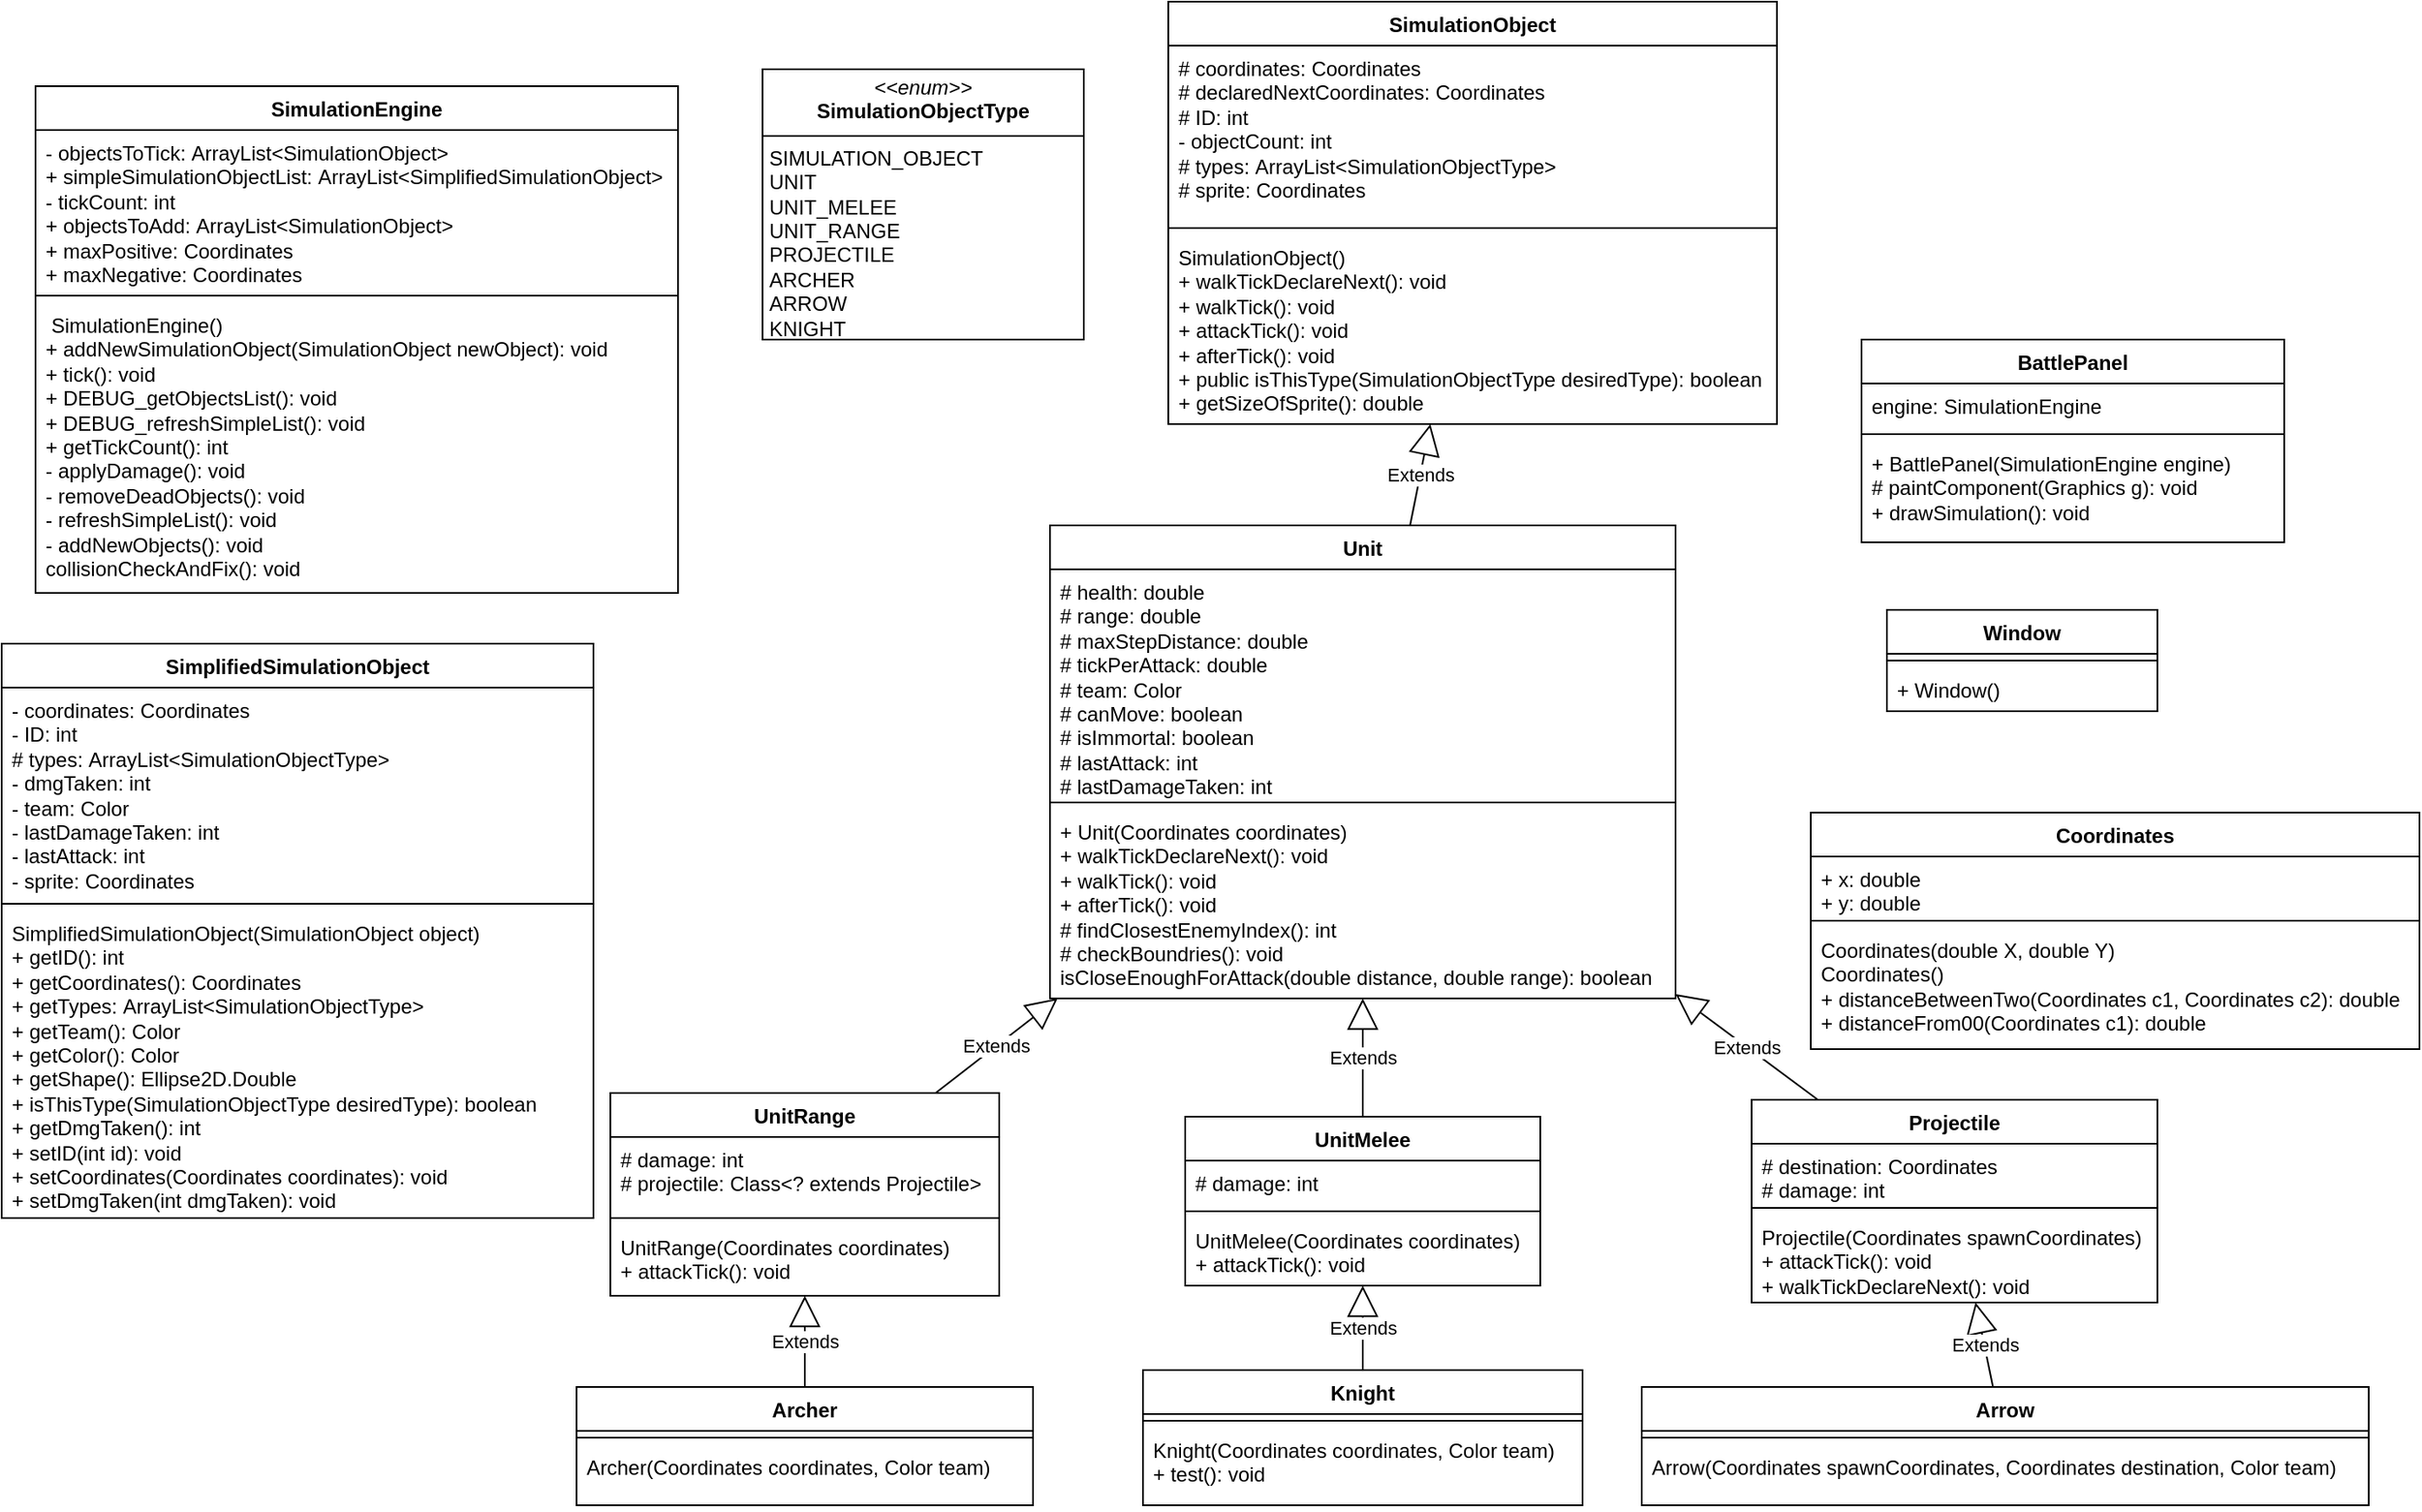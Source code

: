 <mxfile version="24.4.6" type="device">
  <diagram name="Strona-1" id="lEt11y_BzUivfWNDFgGl">
    <mxGraphModel dx="2442" dy="857" grid="1" gridSize="10" guides="1" tooltips="1" connect="1" arrows="1" fold="1" page="1" pageScale="1" pageWidth="827" pageHeight="1169" math="0" shadow="0">
      <root>
        <mxCell id="0" />
        <mxCell id="1" parent="0" />
        <mxCell id="4bKGu_DiQ6m4CuO-Czcq-1" value="SimulationEngine" style="swimlane;fontStyle=1;align=center;verticalAlign=top;childLayout=stackLayout;horizontal=1;startSize=26;horizontalStack=0;resizeParent=1;resizeParentMax=0;resizeLast=0;collapsible=1;marginBottom=0;whiteSpace=wrap;html=1;" parent="1" vertex="1">
          <mxGeometry x="-320" y="50" width="380" height="300" as="geometry">
            <mxRectangle x="-90" y="120" width="130" height="30" as="alternateBounds" />
          </mxGeometry>
        </mxCell>
        <mxCell id="4bKGu_DiQ6m4CuO-Czcq-2" value="- objectsToTick:&amp;nbsp;ArrayList&amp;lt;SimulationObject&amp;gt;&lt;br&gt;+ simpleSimulationObjectList:&amp;nbsp;ArrayList&amp;lt;SimplifiedSimulationObject&amp;gt;&lt;br&gt;- tickCount: int&lt;br&gt;+ objectsToAdd:&amp;nbsp;ArrayList&amp;lt;SimulationObject&amp;gt;&lt;br&gt;+ maxPositive: Coordinates&lt;br&gt;+ maxNegative: Coordinates&lt;div&gt;&lt;br/&gt;&lt;/div&gt;" style="text;strokeColor=none;fillColor=none;align=left;verticalAlign=top;spacingLeft=4;spacingRight=4;overflow=hidden;rotatable=0;points=[[0,0.5],[1,0.5]];portConstraint=eastwest;whiteSpace=wrap;html=1;" parent="4bKGu_DiQ6m4CuO-Czcq-1" vertex="1">
          <mxGeometry y="26" width="380" height="94" as="geometry" />
        </mxCell>
        <mxCell id="4bKGu_DiQ6m4CuO-Czcq-3" value="" style="line;strokeWidth=1;fillColor=none;align=left;verticalAlign=middle;spacingTop=-1;spacingLeft=3;spacingRight=3;rotatable=0;labelPosition=right;points=[];portConstraint=eastwest;strokeColor=inherit;" parent="4bKGu_DiQ6m4CuO-Czcq-1" vertex="1">
          <mxGeometry y="120" width="380" height="8" as="geometry" />
        </mxCell>
        <mxCell id="4bKGu_DiQ6m4CuO-Czcq-4" value="&amp;nbsp;SimulationEngine()&lt;div&gt;+&amp;nbsp;addNewSimulationObject(SimulationObject newObject): void&lt;br&gt;+ tick(): void&lt;br&gt;+&amp;nbsp;DEBUG_getObjectsList(): void&lt;br&gt;+&amp;nbsp;DEBUG_refreshSimpleList(): void&lt;br&gt;+&amp;nbsp;getTickCount(): int&lt;br&gt;-&amp;nbsp;applyDamage(): void&lt;br&gt;-&amp;nbsp;removeDeadObjects(): void&lt;br&gt;-&amp;nbsp;refreshSimpleList(): void&lt;br&gt;-&amp;nbsp;addNewObjects(): void&lt;br&gt;collisionCheckAndFix(): void&lt;br&gt;&lt;br&gt;&lt;/div&gt;" style="text;strokeColor=none;fillColor=none;align=left;verticalAlign=top;spacingLeft=4;spacingRight=4;overflow=hidden;rotatable=0;points=[[0,0.5],[1,0.5]];portConstraint=eastwest;whiteSpace=wrap;html=1;" parent="4bKGu_DiQ6m4CuO-Czcq-1" vertex="1">
          <mxGeometry y="128" width="380" height="172" as="geometry" />
        </mxCell>
        <mxCell id="4bKGu_DiQ6m4CuO-Czcq-5" value="Coordinates" style="swimlane;fontStyle=1;align=center;verticalAlign=top;childLayout=stackLayout;horizontal=1;startSize=26;horizontalStack=0;resizeParent=1;resizeParentMax=0;resizeLast=0;collapsible=1;marginBottom=0;whiteSpace=wrap;html=1;" parent="1" vertex="1">
          <mxGeometry x="730" y="480" width="360" height="140" as="geometry" />
        </mxCell>
        <mxCell id="4bKGu_DiQ6m4CuO-Czcq-6" value="+ x: double&lt;br&gt;+ y: double&lt;div&gt;&lt;br&gt;&lt;/div&gt;" style="text;strokeColor=none;fillColor=none;align=left;verticalAlign=top;spacingLeft=4;spacingRight=4;overflow=hidden;rotatable=0;points=[[0,0.5],[1,0.5]];portConstraint=eastwest;whiteSpace=wrap;html=1;" parent="4bKGu_DiQ6m4CuO-Czcq-5" vertex="1">
          <mxGeometry y="26" width="360" height="34" as="geometry" />
        </mxCell>
        <mxCell id="4bKGu_DiQ6m4CuO-Czcq-7" value="" style="line;strokeWidth=1;fillColor=none;align=left;verticalAlign=middle;spacingTop=-1;spacingLeft=3;spacingRight=3;rotatable=0;labelPosition=right;points=[];portConstraint=eastwest;strokeColor=inherit;" parent="4bKGu_DiQ6m4CuO-Czcq-5" vertex="1">
          <mxGeometry y="60" width="360" height="8" as="geometry" />
        </mxCell>
        <mxCell id="4bKGu_DiQ6m4CuO-Czcq-8" value="Coordinates(double X, double Y)&lt;div&gt;Coordinates()&lt;br&gt;+&amp;nbsp;distanceBetweenTwo(Coordinates c1, Coordinates c2): double&lt;br&gt;+&amp;nbsp;distanceFrom00(Coordinates c1): double&lt;/div&gt;" style="text;strokeColor=none;fillColor=none;align=left;verticalAlign=top;spacingLeft=4;spacingRight=4;overflow=hidden;rotatable=0;points=[[0,0.5],[1,0.5]];portConstraint=eastwest;whiteSpace=wrap;html=1;" parent="4bKGu_DiQ6m4CuO-Czcq-5" vertex="1">
          <mxGeometry y="68" width="360" height="72" as="geometry" />
        </mxCell>
        <mxCell id="4bKGu_DiQ6m4CuO-Czcq-9" value="Archer" style="swimlane;fontStyle=1;align=center;verticalAlign=top;childLayout=stackLayout;horizontal=1;startSize=26;horizontalStack=0;resizeParent=1;resizeParentMax=0;resizeLast=0;collapsible=1;marginBottom=0;whiteSpace=wrap;html=1;" parent="1" vertex="1">
          <mxGeometry y="820" width="270" height="70" as="geometry" />
        </mxCell>
        <mxCell id="4bKGu_DiQ6m4CuO-Czcq-11" value="" style="line;strokeWidth=1;fillColor=none;align=left;verticalAlign=middle;spacingTop=-1;spacingLeft=3;spacingRight=3;rotatable=0;labelPosition=right;points=[];portConstraint=eastwest;strokeColor=inherit;" parent="4bKGu_DiQ6m4CuO-Czcq-9" vertex="1">
          <mxGeometry y="26" width="270" height="8" as="geometry" />
        </mxCell>
        <mxCell id="4bKGu_DiQ6m4CuO-Czcq-12" value="Archer(Coordinates coordinates, Color team)" style="text;strokeColor=none;fillColor=none;align=left;verticalAlign=top;spacingLeft=4;spacingRight=4;overflow=hidden;rotatable=0;points=[[0,0.5],[1,0.5]];portConstraint=eastwest;whiteSpace=wrap;html=1;" parent="4bKGu_DiQ6m4CuO-Czcq-9" vertex="1">
          <mxGeometry y="34" width="270" height="36" as="geometry" />
        </mxCell>
        <mxCell id="4bKGu_DiQ6m4CuO-Czcq-13" value="BattlePanel" style="swimlane;fontStyle=1;align=center;verticalAlign=top;childLayout=stackLayout;horizontal=1;startSize=26;horizontalStack=0;resizeParent=1;resizeParentMax=0;resizeLast=0;collapsible=1;marginBottom=0;whiteSpace=wrap;html=1;" parent="1" vertex="1">
          <mxGeometry x="760" y="200" width="250" height="120" as="geometry" />
        </mxCell>
        <mxCell id="4bKGu_DiQ6m4CuO-Czcq-14" value="engine: SimulationEngine" style="text;strokeColor=none;fillColor=none;align=left;verticalAlign=top;spacingLeft=4;spacingRight=4;overflow=hidden;rotatable=0;points=[[0,0.5],[1,0.5]];portConstraint=eastwest;whiteSpace=wrap;html=1;" parent="4bKGu_DiQ6m4CuO-Czcq-13" vertex="1">
          <mxGeometry y="26" width="250" height="26" as="geometry" />
        </mxCell>
        <mxCell id="4bKGu_DiQ6m4CuO-Czcq-15" value="" style="line;strokeWidth=1;fillColor=none;align=left;verticalAlign=middle;spacingTop=-1;spacingLeft=3;spacingRight=3;rotatable=0;labelPosition=right;points=[];portConstraint=eastwest;strokeColor=inherit;" parent="4bKGu_DiQ6m4CuO-Czcq-13" vertex="1">
          <mxGeometry y="52" width="250" height="8" as="geometry" />
        </mxCell>
        <mxCell id="4bKGu_DiQ6m4CuO-Czcq-16" value="+&amp;nbsp;BattlePanel(SimulationEngine engine)&lt;br&gt;#&amp;nbsp;paintComponent(Graphics g): void&lt;br&gt;+&amp;nbsp;drawSimulation(): void" style="text;strokeColor=none;fillColor=none;align=left;verticalAlign=top;spacingLeft=4;spacingRight=4;overflow=hidden;rotatable=0;points=[[0,0.5],[1,0.5]];portConstraint=eastwest;whiteSpace=wrap;html=1;" parent="4bKGu_DiQ6m4CuO-Czcq-13" vertex="1">
          <mxGeometry y="60" width="250" height="60" as="geometry" />
        </mxCell>
        <mxCell id="4bKGu_DiQ6m4CuO-Czcq-21" value="Arrow" style="swimlane;fontStyle=1;align=center;verticalAlign=top;childLayout=stackLayout;horizontal=1;startSize=26;horizontalStack=0;resizeParent=1;resizeParentMax=0;resizeLast=0;collapsible=1;marginBottom=0;whiteSpace=wrap;html=1;" parent="1" vertex="1">
          <mxGeometry x="630" y="820" width="430" height="70" as="geometry" />
        </mxCell>
        <mxCell id="4bKGu_DiQ6m4CuO-Czcq-23" value="" style="line;strokeWidth=1;fillColor=none;align=left;verticalAlign=middle;spacingTop=-1;spacingLeft=3;spacingRight=3;rotatable=0;labelPosition=right;points=[];portConstraint=eastwest;strokeColor=inherit;" parent="4bKGu_DiQ6m4CuO-Czcq-21" vertex="1">
          <mxGeometry y="26" width="430" height="8" as="geometry" />
        </mxCell>
        <mxCell id="4bKGu_DiQ6m4CuO-Czcq-24" value="Arrow(Coordinates spawnCoordinates, Coordinates destination, Color team)" style="text;strokeColor=none;fillColor=none;align=left;verticalAlign=top;spacingLeft=4;spacingRight=4;overflow=hidden;rotatable=0;points=[[0,0.5],[1,0.5]];portConstraint=eastwest;whiteSpace=wrap;html=1;" parent="4bKGu_DiQ6m4CuO-Czcq-21" vertex="1">
          <mxGeometry y="34" width="430" height="36" as="geometry" />
        </mxCell>
        <mxCell id="4bKGu_DiQ6m4CuO-Czcq-25" value="Knight" style="swimlane;fontStyle=1;align=center;verticalAlign=top;childLayout=stackLayout;horizontal=1;startSize=26;horizontalStack=0;resizeParent=1;resizeParentMax=0;resizeLast=0;collapsible=1;marginBottom=0;whiteSpace=wrap;html=1;" parent="1" vertex="1">
          <mxGeometry x="335" y="810" width="260" height="80" as="geometry" />
        </mxCell>
        <mxCell id="4bKGu_DiQ6m4CuO-Czcq-27" value="" style="line;strokeWidth=1;fillColor=none;align=left;verticalAlign=middle;spacingTop=-1;spacingLeft=3;spacingRight=3;rotatable=0;labelPosition=right;points=[];portConstraint=eastwest;strokeColor=inherit;" parent="4bKGu_DiQ6m4CuO-Czcq-25" vertex="1">
          <mxGeometry y="26" width="260" height="8" as="geometry" />
        </mxCell>
        <mxCell id="4bKGu_DiQ6m4CuO-Czcq-28" value="Knight(Coordinates coordinates, Color team)&lt;div&gt;+ test(): void&lt;/div&gt;" style="text;strokeColor=none;fillColor=none;align=left;verticalAlign=top;spacingLeft=4;spacingRight=4;overflow=hidden;rotatable=0;points=[[0,0.5],[1,0.5]];portConstraint=eastwest;whiteSpace=wrap;html=1;" parent="4bKGu_DiQ6m4CuO-Czcq-25" vertex="1">
          <mxGeometry y="34" width="260" height="46" as="geometry" />
        </mxCell>
        <mxCell id="4bKGu_DiQ6m4CuO-Czcq-33" value="SimplifiedSimulationObject" style="swimlane;fontStyle=1;align=center;verticalAlign=top;childLayout=stackLayout;horizontal=1;startSize=26;horizontalStack=0;resizeParent=1;resizeParentMax=0;resizeLast=0;collapsible=1;marginBottom=0;whiteSpace=wrap;html=1;" parent="1" vertex="1">
          <mxGeometry x="-340" y="380" width="350" height="340" as="geometry">
            <mxRectangle x="-130" y="554" width="180" height="30" as="alternateBounds" />
          </mxGeometry>
        </mxCell>
        <mxCell id="4bKGu_DiQ6m4CuO-Czcq-34" value="- coordinates: Coordinates&lt;div&gt;- ID: int&lt;br&gt;# types:&amp;nbsp;ArrayList&amp;lt;SimulationObjectType&amp;gt;&lt;br&gt;- dmgTaken: int&lt;br&gt;- team: Color&lt;br&gt;- lastDamageTaken: int&lt;br&gt;- lastAttack: int&lt;br&gt;- sprite: Coordinates&lt;br&gt;&lt;br&gt;&lt;/div&gt;" style="text;strokeColor=none;fillColor=none;align=left;verticalAlign=top;spacingLeft=4;spacingRight=4;overflow=hidden;rotatable=0;points=[[0,0.5],[1,0.5]];portConstraint=eastwest;whiteSpace=wrap;html=1;" parent="4bKGu_DiQ6m4CuO-Czcq-33" vertex="1">
          <mxGeometry y="26" width="350" height="124" as="geometry" />
        </mxCell>
        <mxCell id="4bKGu_DiQ6m4CuO-Czcq-35" value="" style="line;strokeWidth=1;fillColor=none;align=left;verticalAlign=middle;spacingTop=-1;spacingLeft=3;spacingRight=3;rotatable=0;labelPosition=right;points=[];portConstraint=eastwest;strokeColor=inherit;" parent="4bKGu_DiQ6m4CuO-Czcq-33" vertex="1">
          <mxGeometry y="150" width="350" height="8" as="geometry" />
        </mxCell>
        <mxCell id="4bKGu_DiQ6m4CuO-Czcq-36" value="SimplifiedSimulationObject(SimulationObject object)&lt;br&gt;+&amp;nbsp;getID(): int&lt;br&gt;+&amp;nbsp;getCoordinates(): Coordinates&lt;br&gt;+ getTypes:&amp;nbsp;ArrayList&amp;lt;SimulationObjectType&amp;gt;&lt;div&gt;+&amp;nbsp;getTeam(): Color&lt;br&gt;+ getColor(): Color&lt;br&gt;+ getShape():&amp;nbsp;Ellipse2D.Double&lt;br&gt;+&amp;nbsp;isThisType(SimulationObjectType desiredType): boolean&lt;br&gt;+ getDmgTaken(): int&lt;br&gt;+ setID(int id): void&lt;br&gt;+&amp;nbsp;setCoordinates(Coordinates coordinates): void&lt;br&gt;+&amp;nbsp;setDmgTaken(int dmgTaken): void&lt;/div&gt;" style="text;strokeColor=none;fillColor=none;align=left;verticalAlign=top;spacingLeft=4;spacingRight=4;overflow=hidden;rotatable=0;points=[[0,0.5],[1,0.5]];portConstraint=eastwest;whiteSpace=wrap;html=1;" parent="4bKGu_DiQ6m4CuO-Czcq-33" vertex="1">
          <mxGeometry y="158" width="350" height="182" as="geometry" />
        </mxCell>
        <mxCell id="4bKGu_DiQ6m4CuO-Czcq-37" value="Projectile" style="swimlane;fontStyle=1;align=center;verticalAlign=top;childLayout=stackLayout;horizontal=1;startSize=26;horizontalStack=0;resizeParent=1;resizeParentMax=0;resizeLast=0;collapsible=1;marginBottom=0;whiteSpace=wrap;html=1;" parent="1" vertex="1">
          <mxGeometry x="695" y="650" width="240" height="120" as="geometry" />
        </mxCell>
        <mxCell id="4bKGu_DiQ6m4CuO-Czcq-38" value="# destination: Coordinates&lt;br&gt;# damage: int" style="text;strokeColor=none;fillColor=none;align=left;verticalAlign=top;spacingLeft=4;spacingRight=4;overflow=hidden;rotatable=0;points=[[0,0.5],[1,0.5]];portConstraint=eastwest;whiteSpace=wrap;html=1;" parent="4bKGu_DiQ6m4CuO-Czcq-37" vertex="1">
          <mxGeometry y="26" width="240" height="34" as="geometry" />
        </mxCell>
        <mxCell id="4bKGu_DiQ6m4CuO-Czcq-39" value="" style="line;strokeWidth=1;fillColor=none;align=left;verticalAlign=middle;spacingTop=-1;spacingLeft=3;spacingRight=3;rotatable=0;labelPosition=right;points=[];portConstraint=eastwest;strokeColor=inherit;" parent="4bKGu_DiQ6m4CuO-Czcq-37" vertex="1">
          <mxGeometry y="60" width="240" height="8" as="geometry" />
        </mxCell>
        <mxCell id="4bKGu_DiQ6m4CuO-Czcq-40" value="Projectile(Coordinates spawnCoordinates)&lt;br&gt;+&amp;nbsp;attackTick(): void&lt;br&gt;+&amp;nbsp;walkTickDeclareNext(): void" style="text;strokeColor=none;fillColor=none;align=left;verticalAlign=top;spacingLeft=4;spacingRight=4;overflow=hidden;rotatable=0;points=[[0,0.5],[1,0.5]];portConstraint=eastwest;whiteSpace=wrap;html=1;" parent="4bKGu_DiQ6m4CuO-Czcq-37" vertex="1">
          <mxGeometry y="68" width="240" height="52" as="geometry" />
        </mxCell>
        <mxCell id="4bKGu_DiQ6m4CuO-Czcq-41" value="SimulationObject" style="swimlane;fontStyle=1;align=center;verticalAlign=top;childLayout=stackLayout;horizontal=1;startSize=26;horizontalStack=0;resizeParent=1;resizeParentMax=0;resizeLast=0;collapsible=1;marginBottom=0;whiteSpace=wrap;html=1;" parent="1" vertex="1">
          <mxGeometry x="350" width="360" height="250" as="geometry" />
        </mxCell>
        <mxCell id="4bKGu_DiQ6m4CuO-Czcq-42" value="# coordinates: Coordinates&lt;br&gt;# declaredNextCoordinates: Coordinates&lt;br&gt;# ID: int&lt;br&gt;- objectCount: int&lt;br&gt;# types:&amp;nbsp;ArrayList&amp;lt;SimulationObjectType&amp;gt;&lt;br&gt;# sprite: Coordinates&lt;br&gt;&lt;div&gt;&lt;br&gt;&lt;/div&gt;" style="text;strokeColor=none;fillColor=none;align=left;verticalAlign=top;spacingLeft=4;spacingRight=4;overflow=hidden;rotatable=0;points=[[0,0.5],[1,0.5]];portConstraint=eastwest;whiteSpace=wrap;html=1;" parent="4bKGu_DiQ6m4CuO-Czcq-41" vertex="1">
          <mxGeometry y="26" width="360" height="104" as="geometry" />
        </mxCell>
        <mxCell id="4bKGu_DiQ6m4CuO-Czcq-43" value="" style="line;strokeWidth=1;fillColor=none;align=left;verticalAlign=middle;spacingTop=-1;spacingLeft=3;spacingRight=3;rotatable=0;labelPosition=right;points=[];portConstraint=eastwest;strokeColor=inherit;" parent="4bKGu_DiQ6m4CuO-Czcq-41" vertex="1">
          <mxGeometry y="130" width="360" height="8" as="geometry" />
        </mxCell>
        <mxCell id="4bKGu_DiQ6m4CuO-Czcq-44" value="SimulationObject()&lt;div&gt;+ walkTickDeclareNext(): void&lt;br&gt;+ walkTick(): void&lt;br&gt;+ attackTick(): void&lt;br&gt;+ afterTick(): void&lt;br&gt;+ public&amp;nbsp;isThisType(SimulationObjectType desiredType): boolean&lt;br&gt;+&amp;nbsp;getSizeOfSprite(): double&lt;/div&gt;" style="text;strokeColor=none;fillColor=none;align=left;verticalAlign=top;spacingLeft=4;spacingRight=4;overflow=hidden;rotatable=0;points=[[0,0.5],[1,0.5]];portConstraint=eastwest;whiteSpace=wrap;html=1;" parent="4bKGu_DiQ6m4CuO-Czcq-41" vertex="1">
          <mxGeometry y="138" width="360" height="112" as="geometry" />
        </mxCell>
        <mxCell id="4bKGu_DiQ6m4CuO-Czcq-49" value="Unit" style="swimlane;fontStyle=1;align=center;verticalAlign=top;childLayout=stackLayout;horizontal=1;startSize=26;horizontalStack=0;resizeParent=1;resizeParentMax=0;resizeLast=0;collapsible=1;marginBottom=0;whiteSpace=wrap;html=1;" parent="1" vertex="1">
          <mxGeometry x="280" y="310" width="370" height="280" as="geometry" />
        </mxCell>
        <mxCell id="4bKGu_DiQ6m4CuO-Czcq-50" value="# health: double&lt;br&gt;# range: double&lt;br&gt;# maxStepDistance: double&lt;br&gt;# tickPerAttack: double&lt;br&gt;# team: Color&lt;br&gt;# canMove: boolean&lt;br&gt;# isImmortal: boolean&lt;br&gt;# lastAttack: int&lt;br&gt;# lastDamageTaken: int" style="text;strokeColor=none;fillColor=none;align=left;verticalAlign=top;spacingLeft=4;spacingRight=4;overflow=hidden;rotatable=0;points=[[0,0.5],[1,0.5]];portConstraint=eastwest;whiteSpace=wrap;html=1;" parent="4bKGu_DiQ6m4CuO-Czcq-49" vertex="1">
          <mxGeometry y="26" width="370" height="134" as="geometry" />
        </mxCell>
        <mxCell id="4bKGu_DiQ6m4CuO-Czcq-51" value="" style="line;strokeWidth=1;fillColor=none;align=left;verticalAlign=middle;spacingTop=-1;spacingLeft=3;spacingRight=3;rotatable=0;labelPosition=right;points=[];portConstraint=eastwest;strokeColor=inherit;" parent="4bKGu_DiQ6m4CuO-Czcq-49" vertex="1">
          <mxGeometry y="160" width="370" height="8" as="geometry" />
        </mxCell>
        <mxCell id="4bKGu_DiQ6m4CuO-Czcq-52" value="+&amp;nbsp;Unit(Coordinates coordinates)&lt;br&gt;+&amp;nbsp;walkTickDeclareNext(): void&lt;br&gt;+&amp;nbsp;walkTick(): void&lt;br&gt;+&amp;nbsp;afterTick(): void&lt;br&gt;#&amp;nbsp;findClosestEnemyIndex(): int&lt;div&gt;#&amp;nbsp;checkBoundries(): void&lt;br&gt;isCloseEnoughForAttack(double distance, double range): boolean&lt;br&gt;&lt;/div&gt;" style="text;strokeColor=none;fillColor=none;align=left;verticalAlign=top;spacingLeft=4;spacingRight=4;overflow=hidden;rotatable=0;points=[[0,0.5],[1,0.5]];portConstraint=eastwest;whiteSpace=wrap;html=1;" parent="4bKGu_DiQ6m4CuO-Czcq-49" vertex="1">
          <mxGeometry y="168" width="370" height="112" as="geometry" />
        </mxCell>
        <mxCell id="4bKGu_DiQ6m4CuO-Czcq-53" value="UnitMelee" style="swimlane;fontStyle=1;align=center;verticalAlign=top;childLayout=stackLayout;horizontal=1;startSize=26;horizontalStack=0;resizeParent=1;resizeParentMax=0;resizeLast=0;collapsible=1;marginBottom=0;whiteSpace=wrap;html=1;" parent="1" vertex="1">
          <mxGeometry x="360" y="660" width="210" height="100" as="geometry" />
        </mxCell>
        <mxCell id="4bKGu_DiQ6m4CuO-Czcq-54" value="# damage: int" style="text;strokeColor=none;fillColor=none;align=left;verticalAlign=top;spacingLeft=4;spacingRight=4;overflow=hidden;rotatable=0;points=[[0,0.5],[1,0.5]];portConstraint=eastwest;whiteSpace=wrap;html=1;" parent="4bKGu_DiQ6m4CuO-Czcq-53" vertex="1">
          <mxGeometry y="26" width="210" height="26" as="geometry" />
        </mxCell>
        <mxCell id="4bKGu_DiQ6m4CuO-Czcq-55" value="" style="line;strokeWidth=1;fillColor=none;align=left;verticalAlign=middle;spacingTop=-1;spacingLeft=3;spacingRight=3;rotatable=0;labelPosition=right;points=[];portConstraint=eastwest;strokeColor=inherit;" parent="4bKGu_DiQ6m4CuO-Czcq-53" vertex="1">
          <mxGeometry y="52" width="210" height="8" as="geometry" />
        </mxCell>
        <mxCell id="4bKGu_DiQ6m4CuO-Czcq-56" value="UnitMelee(Coordinates coordinates)&lt;br&gt;+&amp;nbsp;attackTick(): void" style="text;strokeColor=none;fillColor=none;align=left;verticalAlign=top;spacingLeft=4;spacingRight=4;overflow=hidden;rotatable=0;points=[[0,0.5],[1,0.5]];portConstraint=eastwest;whiteSpace=wrap;html=1;" parent="4bKGu_DiQ6m4CuO-Czcq-53" vertex="1">
          <mxGeometry y="60" width="210" height="40" as="geometry" />
        </mxCell>
        <mxCell id="4bKGu_DiQ6m4CuO-Czcq-57" value="UnitRange" style="swimlane;fontStyle=1;align=center;verticalAlign=top;childLayout=stackLayout;horizontal=1;startSize=26;horizontalStack=0;resizeParent=1;resizeParentMax=0;resizeLast=0;collapsible=1;marginBottom=0;whiteSpace=wrap;html=1;" parent="1" vertex="1">
          <mxGeometry x="20" y="646" width="230" height="120" as="geometry" />
        </mxCell>
        <mxCell id="4bKGu_DiQ6m4CuO-Czcq-58" value="# damage: int&lt;div&gt;# projectile:&amp;nbsp;Class&amp;lt;? extends Projectile&amp;gt;&lt;/div&gt;" style="text;strokeColor=none;fillColor=none;align=left;verticalAlign=top;spacingLeft=4;spacingRight=4;overflow=hidden;rotatable=0;points=[[0,0.5],[1,0.5]];portConstraint=eastwest;whiteSpace=wrap;html=1;" parent="4bKGu_DiQ6m4CuO-Czcq-57" vertex="1">
          <mxGeometry y="26" width="230" height="44" as="geometry" />
        </mxCell>
        <mxCell id="4bKGu_DiQ6m4CuO-Czcq-59" value="" style="line;strokeWidth=1;fillColor=none;align=left;verticalAlign=middle;spacingTop=-1;spacingLeft=3;spacingRight=3;rotatable=0;labelPosition=right;points=[];portConstraint=eastwest;strokeColor=inherit;" parent="4bKGu_DiQ6m4CuO-Czcq-57" vertex="1">
          <mxGeometry y="70" width="230" height="8" as="geometry" />
        </mxCell>
        <mxCell id="4bKGu_DiQ6m4CuO-Czcq-60" value="UnitRange(Coordinates coordinates)&lt;br&gt;+&amp;nbsp;attackTick(): void" style="text;strokeColor=none;fillColor=none;align=left;verticalAlign=top;spacingLeft=4;spacingRight=4;overflow=hidden;rotatable=0;points=[[0,0.5],[1,0.5]];portConstraint=eastwest;whiteSpace=wrap;html=1;" parent="4bKGu_DiQ6m4CuO-Czcq-57" vertex="1">
          <mxGeometry y="78" width="230" height="42" as="geometry" />
        </mxCell>
        <mxCell id="4bKGu_DiQ6m4CuO-Czcq-61" value="Window" style="swimlane;fontStyle=1;align=center;verticalAlign=top;childLayout=stackLayout;horizontal=1;startSize=26;horizontalStack=0;resizeParent=1;resizeParentMax=0;resizeLast=0;collapsible=1;marginBottom=0;whiteSpace=wrap;html=1;" parent="1" vertex="1">
          <mxGeometry x="775" y="360" width="160" height="60" as="geometry" />
        </mxCell>
        <mxCell id="4bKGu_DiQ6m4CuO-Czcq-63" value="" style="line;strokeWidth=1;fillColor=none;align=left;verticalAlign=middle;spacingTop=-1;spacingLeft=3;spacingRight=3;rotatable=0;labelPosition=right;points=[];portConstraint=eastwest;strokeColor=inherit;" parent="4bKGu_DiQ6m4CuO-Czcq-61" vertex="1">
          <mxGeometry y="26" width="160" height="8" as="geometry" />
        </mxCell>
        <mxCell id="4bKGu_DiQ6m4CuO-Czcq-64" value="+ Window()" style="text;strokeColor=none;fillColor=none;align=left;verticalAlign=top;spacingLeft=4;spacingRight=4;overflow=hidden;rotatable=0;points=[[0,0.5],[1,0.5]];portConstraint=eastwest;whiteSpace=wrap;html=1;" parent="4bKGu_DiQ6m4CuO-Czcq-61" vertex="1">
          <mxGeometry y="34" width="160" height="26" as="geometry" />
        </mxCell>
        <mxCell id="4bKGu_DiQ6m4CuO-Czcq-65" value="Extends" style="endArrow=block;endSize=16;endFill=0;html=1;rounded=0;exitX=0.5;exitY=0;exitDx=0;exitDy=0;" parent="1" source="4bKGu_DiQ6m4CuO-Czcq-9" target="4bKGu_DiQ6m4CuO-Czcq-60" edge="1">
          <mxGeometry width="160" relative="1" as="geometry">
            <mxPoint x="110" y="710" as="sourcePoint" />
            <mxPoint x="270" y="710" as="targetPoint" />
          </mxGeometry>
        </mxCell>
        <mxCell id="4bKGu_DiQ6m4CuO-Czcq-66" value="Extends" style="endArrow=block;endSize=16;endFill=0;html=1;rounded=0;" parent="1" source="4bKGu_DiQ6m4CuO-Czcq-53" target="4bKGu_DiQ6m4CuO-Czcq-49" edge="1">
          <mxGeometry width="160" relative="1" as="geometry">
            <mxPoint x="330" y="570" as="sourcePoint" />
            <mxPoint x="490" y="570" as="targetPoint" />
          </mxGeometry>
        </mxCell>
        <mxCell id="4bKGu_DiQ6m4CuO-Czcq-67" value="Extends" style="endArrow=block;endSize=16;endFill=0;html=1;rounded=0;" parent="1" source="4bKGu_DiQ6m4CuO-Czcq-57" target="4bKGu_DiQ6m4CuO-Czcq-49" edge="1">
          <mxGeometry width="160" relative="1" as="geometry">
            <mxPoint x="330" y="570" as="sourcePoint" />
            <mxPoint x="410" y="630" as="targetPoint" />
          </mxGeometry>
        </mxCell>
        <mxCell id="4bKGu_DiQ6m4CuO-Czcq-68" value="Extends" style="endArrow=block;endSize=16;endFill=0;html=1;rounded=0;" parent="1" source="4bKGu_DiQ6m4CuO-Czcq-25" target="4bKGu_DiQ6m4CuO-Czcq-53" edge="1">
          <mxGeometry width="160" relative="1" as="geometry">
            <mxPoint x="330" y="750" as="sourcePoint" />
            <mxPoint x="490" y="750" as="targetPoint" />
          </mxGeometry>
        </mxCell>
        <mxCell id="4bKGu_DiQ6m4CuO-Czcq-69" value="Extends" style="endArrow=block;endSize=16;endFill=0;html=1;rounded=0;" parent="1" source="4bKGu_DiQ6m4CuO-Czcq-37" target="4bKGu_DiQ6m4CuO-Czcq-49" edge="1">
          <mxGeometry width="160" relative="1" as="geometry">
            <mxPoint x="330" y="590" as="sourcePoint" />
            <mxPoint x="490" y="590" as="targetPoint" />
          </mxGeometry>
        </mxCell>
        <mxCell id="4bKGu_DiQ6m4CuO-Czcq-70" value="Extends" style="endArrow=block;endSize=16;endFill=0;html=1;rounded=0;" parent="1" source="4bKGu_DiQ6m4CuO-Czcq-21" target="4bKGu_DiQ6m4CuO-Czcq-37" edge="1">
          <mxGeometry width="160" relative="1" as="geometry">
            <mxPoint x="330" y="670" as="sourcePoint" />
            <mxPoint x="490" y="670" as="targetPoint" />
          </mxGeometry>
        </mxCell>
        <mxCell id="4bKGu_DiQ6m4CuO-Czcq-71" value="Extends" style="endArrow=block;endSize=16;endFill=0;html=1;rounded=0;" parent="1" source="4bKGu_DiQ6m4CuO-Czcq-49" target="4bKGu_DiQ6m4CuO-Czcq-41" edge="1">
          <mxGeometry width="160" relative="1" as="geometry">
            <mxPoint x="330" y="490" as="sourcePoint" />
            <mxPoint x="490" y="490" as="targetPoint" />
          </mxGeometry>
        </mxCell>
        <mxCell id="mtbRwnj6A8w_DtiYcrHB-6" value="&lt;p style=&quot;margin:0px;margin-top:4px;text-align:center;&quot;&gt;&lt;i&gt;&amp;lt;&amp;lt;enum&amp;gt;&amp;gt;&lt;/i&gt;&lt;br&gt;&lt;b&gt;SimulationObjectType&lt;/b&gt;&lt;/p&gt;&lt;hr size=&quot;1&quot; style=&quot;border-style:solid;&quot;&gt;&lt;p style=&quot;margin:0px;margin-left:4px;&quot;&gt;SIMULATION_OBJECT&lt;br&gt;&lt;span style=&quot;background-color: initial;&quot;&gt;UNIT&lt;/span&gt;&lt;/p&gt;&lt;p style=&quot;margin:0px;margin-left:4px;&quot;&gt;UNIT_MELEE&lt;/p&gt;&lt;p style=&quot;margin:0px;margin-left:4px;&quot;&gt;UNIT_RANGE&lt;/p&gt;&lt;p style=&quot;margin:0px;margin-left:4px;&quot;&gt;PROJECTILE&lt;/p&gt;&lt;p style=&quot;margin:0px;margin-left:4px;&quot;&gt;ARCHER&lt;/p&gt;&lt;p style=&quot;margin:0px;margin-left:4px;&quot;&gt;ARROW&lt;/p&gt;&lt;p style=&quot;margin:0px;margin-left:4px;&quot;&gt;KNIGHT&lt;/p&gt;" style="verticalAlign=top;align=left;overflow=fill;html=1;whiteSpace=wrap;" vertex="1" parent="1">
          <mxGeometry x="110" y="40" width="190" height="160" as="geometry" />
        </mxCell>
      </root>
    </mxGraphModel>
  </diagram>
</mxfile>
